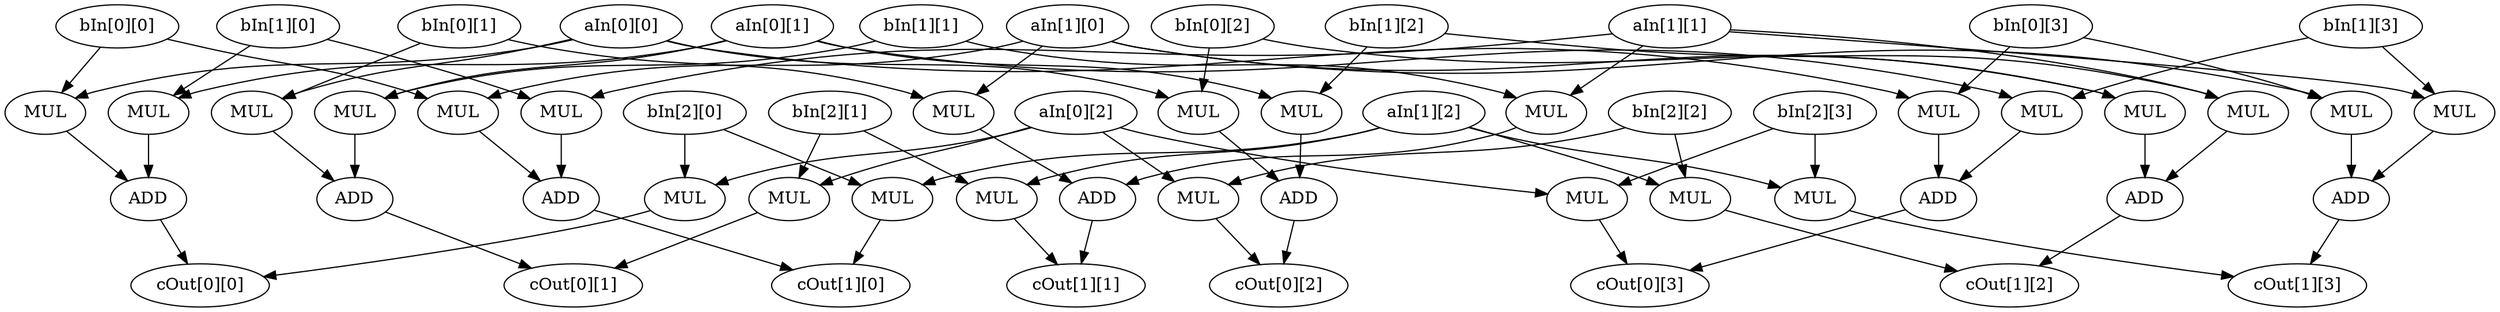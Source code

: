 digraph G {
0[label="aIn[0][0]"];
1[label="aIn[0][1]"];
2[label="aIn[0][2]"];
3[label="aIn[1][0]"];
4[label="aIn[1][1]"];
5[label="aIn[1][2]"];
6[label="bIn[0][0]"];
7[label="bIn[0][1]"];
8[label="bIn[0][2]"];
9[label="bIn[0][3]"];
10[label="bIn[1][0]"];
11[label="bIn[1][1]"];
12[label="bIn[1][2]"];
13[label="bIn[1][3]"];
14[label="bIn[2][0]"];
15[label="bIn[2][1]"];
16[label="bIn[2][2]"];
17[label="bIn[2][3]"];
18[label="MUL"];
19[label="MUL"];
20[label="ADD"];
21[label="MUL"];
22[label="cOut[0][0]"];
23[label="MUL"];
24[label="MUL"];
25[label="ADD"];
26[label="MUL"];
27[label="cOut[0][1]"];
28[label="MUL"];
29[label="MUL"];
30[label="ADD"];
31[label="MUL"];
32[label="cOut[0][2]"];
33[label="MUL"];
34[label="MUL"];
35[label="ADD"];
36[label="MUL"];
37[label="cOut[0][3]"];
38[label="MUL"];
39[label="MUL"];
40[label="ADD"];
41[label="MUL"];
42[label="cOut[1][0]"];
43[label="MUL"];
44[label="MUL"];
45[label="ADD"];
46[label="MUL"];
47[label="cOut[1][1]"];
48[label="MUL"];
49[label="MUL"];
50[label="ADD"];
51[label="MUL"];
52[label="cOut[1][2]"];
53[label="MUL"];
54[label="MUL"];
55[label="ADD"];
56[label="MUL"];
57[label="cOut[1][3]"];
0 -> 18;
6 -> 18;
1 -> 19;
10 -> 19;
18 -> 20;
19 -> 20;
2 -> 21;
14 -> 21;
21 -> 22;
20 -> 22;
0 -> 23;
7 -> 23;
1 -> 24;
11 -> 24;
23 -> 25;
24 -> 25;
2 -> 26;
15 -> 26;
26 -> 27;
25 -> 27;
0 -> 28;
8 -> 28;
1 -> 29;
12 -> 29;
28 -> 30;
29 -> 30;
2 -> 31;
16 -> 31;
31 -> 32;
30 -> 32;
0 -> 33;
9 -> 33;
1 -> 34;
13 -> 34;
33 -> 35;
34 -> 35;
2 -> 36;
17 -> 36;
36 -> 37;
35 -> 37;
3 -> 38;
6 -> 38;
4 -> 39;
10 -> 39;
38 -> 40;
39 -> 40;
5 -> 41;
14 -> 41;
41 -> 42;
40 -> 42;
3 -> 43;
7 -> 43;
4 -> 44;
11 -> 44;
43 -> 45;
44 -> 45;
5 -> 46;
15 -> 46;
46 -> 47;
45 -> 47;
3 -> 48;
8 -> 48;
4 -> 49;
12 -> 49;
48 -> 50;
49 -> 50;
5 -> 51;
16 -> 51;
51 -> 52;
50 -> 52;
3 -> 53;
9 -> 53;
4 -> 54;
13 -> 54;
53 -> 55;
54 -> 55;
5 -> 56;
17 -> 56;
56 -> 57;
55 -> 57;
}
